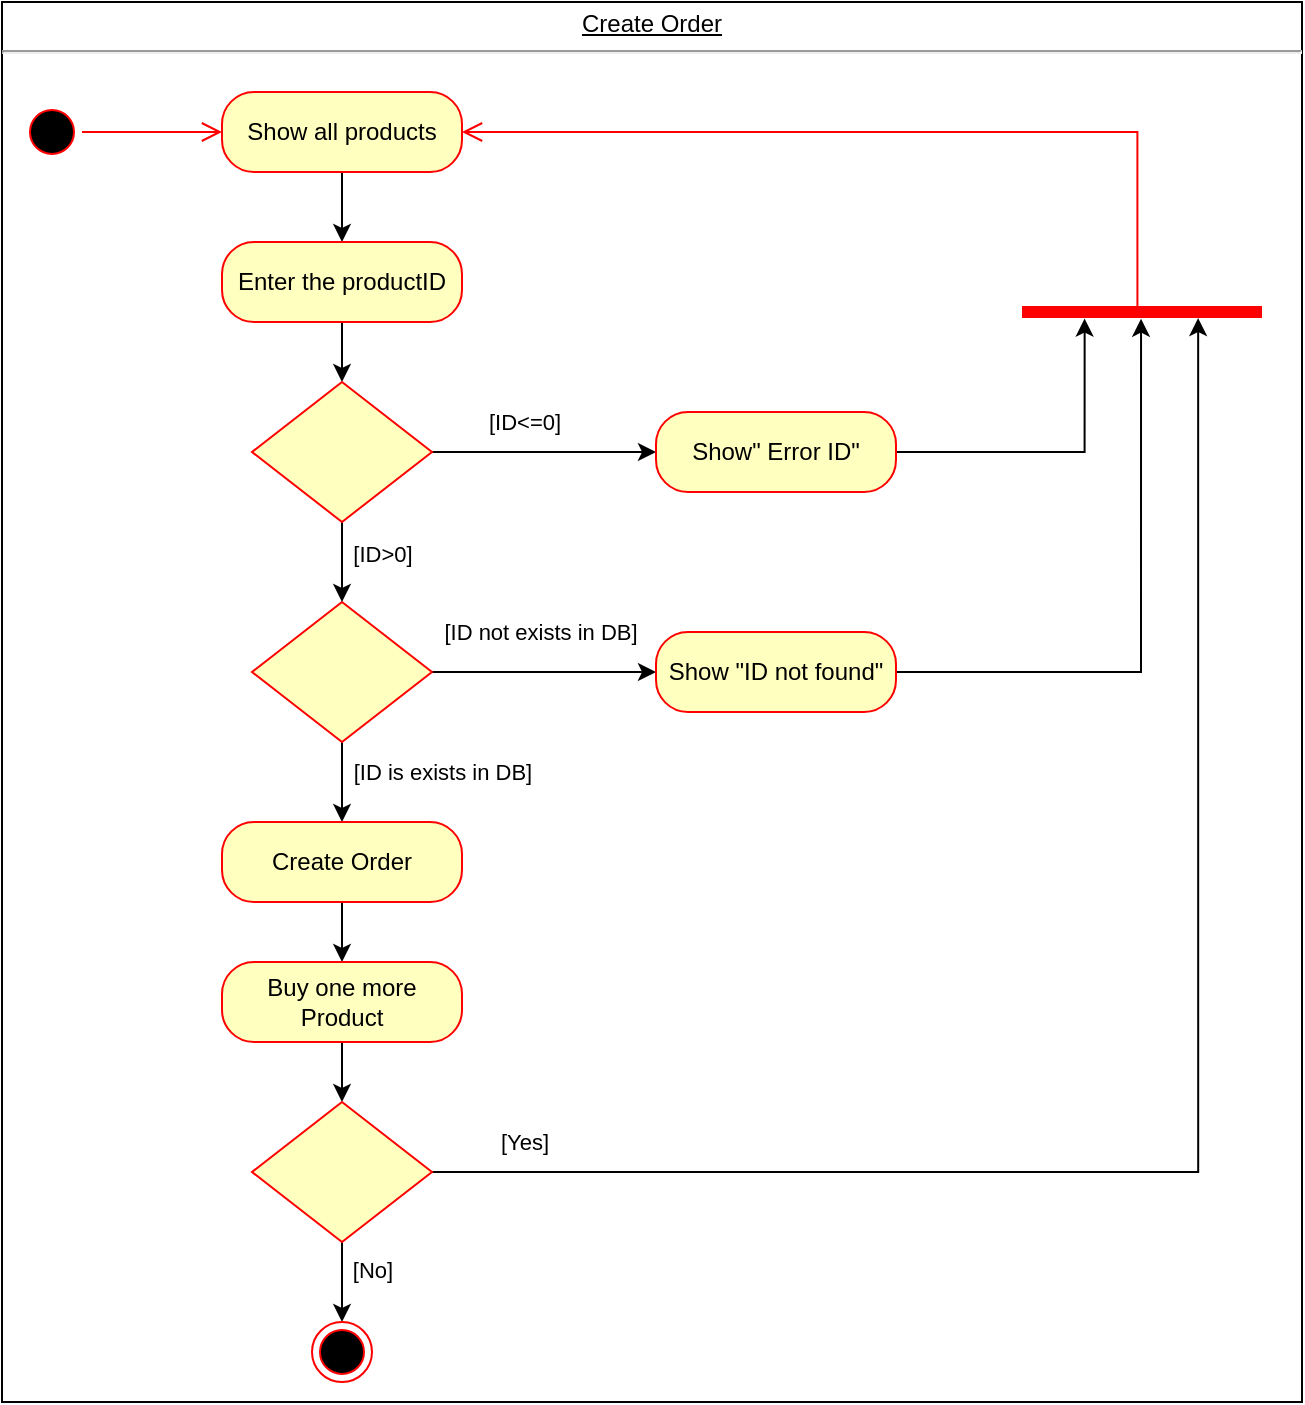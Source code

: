<mxfile version="21.3.7" type="device">
  <diagram id="C5RBs43oDa-KdzZeNtuy" name="Page-1">
    <mxGraphModel dx="1884" dy="1102" grid="1" gridSize="10" guides="1" tooltips="1" connect="1" arrows="1" fold="1" page="1" pageScale="1" pageWidth="1654" pageHeight="2336" math="0" shadow="0">
      <root>
        <mxCell id="WIyWlLk6GJQsqaUBKTNV-0" />
        <mxCell id="WIyWlLk6GJQsqaUBKTNV-1" parent="WIyWlLk6GJQsqaUBKTNV-0" />
        <mxCell id="3zz8hmTe3u4Tq_deE7TS-0" value="&lt;p style=&quot;margin:0px;margin-top:4px;text-align:center;text-decoration:underline;&quot;&gt;Create Order&lt;/p&gt;&lt;hr&gt;&lt;p style=&quot;margin:0px;margin-left:8px;&quot;&gt;&lt;br&gt;&lt;/p&gt;" style="verticalAlign=top;align=left;overflow=fill;fontSize=12;fontFamily=Helvetica;html=1;whiteSpace=wrap;" vertex="1" parent="WIyWlLk6GJQsqaUBKTNV-1">
          <mxGeometry x="380" y="320" width="650" height="700" as="geometry" />
        </mxCell>
        <mxCell id="3zz8hmTe3u4Tq_deE7TS-1" value="" style="ellipse;html=1;shape=startState;fillColor=#000000;strokeColor=#ff0000;" vertex="1" parent="WIyWlLk6GJQsqaUBKTNV-1">
          <mxGeometry x="390" y="370" width="30" height="30" as="geometry" />
        </mxCell>
        <mxCell id="3zz8hmTe3u4Tq_deE7TS-2" value="" style="edgeStyle=orthogonalEdgeStyle;html=1;verticalAlign=bottom;endArrow=open;endSize=8;strokeColor=#ff0000;rounded=0;entryX=0;entryY=0.5;entryDx=0;entryDy=0;" edge="1" source="3zz8hmTe3u4Tq_deE7TS-1" parent="WIyWlLk6GJQsqaUBKTNV-1" target="3zz8hmTe3u4Tq_deE7TS-3">
          <mxGeometry relative="1" as="geometry">
            <mxPoint x="785" y="380" as="targetPoint" />
          </mxGeometry>
        </mxCell>
        <mxCell id="3zz8hmTe3u4Tq_deE7TS-6" style="edgeStyle=orthogonalEdgeStyle;rounded=0;orthogonalLoop=1;jettySize=auto;html=1;exitX=0.5;exitY=1;exitDx=0;exitDy=0;entryX=0.5;entryY=0;entryDx=0;entryDy=0;" edge="1" parent="WIyWlLk6GJQsqaUBKTNV-1" source="3zz8hmTe3u4Tq_deE7TS-3" target="3zz8hmTe3u4Tq_deE7TS-5">
          <mxGeometry relative="1" as="geometry" />
        </mxCell>
        <mxCell id="3zz8hmTe3u4Tq_deE7TS-3" value="&lt;p class=&quot;MsoNormal&quot;&gt;Show all products&lt;/p&gt;" style="rounded=1;whiteSpace=wrap;html=1;arcSize=40;fontColor=#000000;fillColor=#ffffc0;strokeColor=#ff0000;" vertex="1" parent="WIyWlLk6GJQsqaUBKTNV-1">
          <mxGeometry x="490" y="365" width="120" height="40" as="geometry" />
        </mxCell>
        <mxCell id="3zz8hmTe3u4Tq_deE7TS-24" style="edgeStyle=orthogonalEdgeStyle;rounded=0;orthogonalLoop=1;jettySize=auto;html=1;exitX=0.5;exitY=1;exitDx=0;exitDy=0;" edge="1" parent="WIyWlLk6GJQsqaUBKTNV-1" source="3zz8hmTe3u4Tq_deE7TS-5" target="3zz8hmTe3u4Tq_deE7TS-23">
          <mxGeometry relative="1" as="geometry" />
        </mxCell>
        <mxCell id="3zz8hmTe3u4Tq_deE7TS-5" value="&lt;p class=&quot;MsoNormal&quot;&gt;Enter the productID&lt;/p&gt;" style="rounded=1;whiteSpace=wrap;html=1;arcSize=40;fontColor=#000000;fillColor=#ffffc0;strokeColor=#ff0000;" vertex="1" parent="WIyWlLk6GJQsqaUBKTNV-1">
          <mxGeometry x="490" y="440" width="120" height="40" as="geometry" />
        </mxCell>
        <mxCell id="3zz8hmTe3u4Tq_deE7TS-12" style="edgeStyle=orthogonalEdgeStyle;rounded=0;orthogonalLoop=1;jettySize=auto;html=1;exitX=1;exitY=0.5;exitDx=0;exitDy=0;entryX=0;entryY=0.5;entryDx=0;entryDy=0;" edge="1" parent="WIyWlLk6GJQsqaUBKTNV-1" source="3zz8hmTe3u4Tq_deE7TS-7" target="3zz8hmTe3u4Tq_deE7TS-11">
          <mxGeometry relative="1" as="geometry" />
        </mxCell>
        <mxCell id="3zz8hmTe3u4Tq_deE7TS-13" value="[ID not exists in DB]" style="edgeLabel;html=1;align=center;verticalAlign=middle;resizable=0;points=[];" vertex="1" connectable="0" parent="3zz8hmTe3u4Tq_deE7TS-12">
          <mxGeometry x="-0.306" relative="1" as="geometry">
            <mxPoint x="15" y="-20" as="offset" />
          </mxGeometry>
        </mxCell>
        <mxCell id="3zz8hmTe3u4Tq_deE7TS-15" style="edgeStyle=orthogonalEdgeStyle;rounded=0;orthogonalLoop=1;jettySize=auto;html=1;exitX=0.5;exitY=1;exitDx=0;exitDy=0;" edge="1" parent="WIyWlLk6GJQsqaUBKTNV-1" source="3zz8hmTe3u4Tq_deE7TS-7" target="3zz8hmTe3u4Tq_deE7TS-14">
          <mxGeometry relative="1" as="geometry" />
        </mxCell>
        <mxCell id="3zz8hmTe3u4Tq_deE7TS-18" value="[ID is exists in DB]" style="edgeLabel;html=1;align=center;verticalAlign=middle;resizable=0;points=[];" vertex="1" connectable="0" parent="3zz8hmTe3u4Tq_deE7TS-15">
          <mxGeometry x="-0.249" y="-1" relative="1" as="geometry">
            <mxPoint x="51" as="offset" />
          </mxGeometry>
        </mxCell>
        <mxCell id="3zz8hmTe3u4Tq_deE7TS-7" value="" style="rhombus;whiteSpace=wrap;html=1;fontColor=#000000;fillColor=#ffffc0;strokeColor=#ff0000;" vertex="1" parent="WIyWlLk6GJQsqaUBKTNV-1">
          <mxGeometry x="505" y="620" width="90" height="70" as="geometry" />
        </mxCell>
        <mxCell id="3zz8hmTe3u4Tq_deE7TS-36" style="edgeStyle=orthogonalEdgeStyle;rounded=0;orthogonalLoop=1;jettySize=auto;html=1;exitX=1;exitY=0.5;exitDx=0;exitDy=0;entryX=0.496;entryY=0.836;entryDx=0;entryDy=0;entryPerimeter=0;" edge="1" parent="WIyWlLk6GJQsqaUBKTNV-1" source="3zz8hmTe3u4Tq_deE7TS-11" target="3zz8hmTe3u4Tq_deE7TS-32">
          <mxGeometry relative="1" as="geometry" />
        </mxCell>
        <mxCell id="3zz8hmTe3u4Tq_deE7TS-11" value="&lt;p class=&quot;MsoNormal&quot;&gt;Show &quot;ID not found&quot;&lt;/p&gt;" style="rounded=1;whiteSpace=wrap;html=1;arcSize=40;fontColor=#000000;fillColor=#ffffc0;strokeColor=#ff0000;" vertex="1" parent="WIyWlLk6GJQsqaUBKTNV-1">
          <mxGeometry x="707" y="635" width="120" height="40" as="geometry" />
        </mxCell>
        <mxCell id="3zz8hmTe3u4Tq_deE7TS-17" style="edgeStyle=orthogonalEdgeStyle;rounded=0;orthogonalLoop=1;jettySize=auto;html=1;exitX=0.5;exitY=1;exitDx=0;exitDy=0;entryX=0.5;entryY=0;entryDx=0;entryDy=0;" edge="1" parent="WIyWlLk6GJQsqaUBKTNV-1" source="3zz8hmTe3u4Tq_deE7TS-14" target="3zz8hmTe3u4Tq_deE7TS-16">
          <mxGeometry relative="1" as="geometry" />
        </mxCell>
        <mxCell id="3zz8hmTe3u4Tq_deE7TS-14" value="&lt;p class=&quot;MsoNormal&quot;&gt;Create Order&lt;/p&gt;" style="rounded=1;whiteSpace=wrap;html=1;arcSize=40;fontColor=#000000;fillColor=#ffffc0;strokeColor=#ff0000;" vertex="1" parent="WIyWlLk6GJQsqaUBKTNV-1">
          <mxGeometry x="490" y="730" width="120" height="40" as="geometry" />
        </mxCell>
        <mxCell id="3zz8hmTe3u4Tq_deE7TS-20" style="edgeStyle=orthogonalEdgeStyle;rounded=0;orthogonalLoop=1;jettySize=auto;html=1;exitX=0.5;exitY=1;exitDx=0;exitDy=0;" edge="1" parent="WIyWlLk6GJQsqaUBKTNV-1" source="3zz8hmTe3u4Tq_deE7TS-16" target="3zz8hmTe3u4Tq_deE7TS-19">
          <mxGeometry relative="1" as="geometry" />
        </mxCell>
        <mxCell id="3zz8hmTe3u4Tq_deE7TS-16" value="&lt;p class=&quot;MsoNormal&quot;&gt;Buy one more Product&lt;/p&gt;" style="rounded=1;whiteSpace=wrap;html=1;arcSize=40;fontColor=#000000;fillColor=#ffffc0;strokeColor=#ff0000;" vertex="1" parent="WIyWlLk6GJQsqaUBKTNV-1">
          <mxGeometry x="490" y="800" width="120" height="40" as="geometry" />
        </mxCell>
        <mxCell id="3zz8hmTe3u4Tq_deE7TS-22" style="edgeStyle=orthogonalEdgeStyle;rounded=0;orthogonalLoop=1;jettySize=auto;html=1;exitX=0.5;exitY=1;exitDx=0;exitDy=0;entryX=0.5;entryY=0;entryDx=0;entryDy=0;" edge="1" parent="WIyWlLk6GJQsqaUBKTNV-1" source="3zz8hmTe3u4Tq_deE7TS-19" target="3zz8hmTe3u4Tq_deE7TS-21">
          <mxGeometry relative="1" as="geometry" />
        </mxCell>
        <mxCell id="3zz8hmTe3u4Tq_deE7TS-43" value="[No]" style="edgeLabel;html=1;align=center;verticalAlign=middle;resizable=0;points=[];" vertex="1" connectable="0" parent="3zz8hmTe3u4Tq_deE7TS-22">
          <mxGeometry x="-0.288" relative="1" as="geometry">
            <mxPoint x="15" as="offset" />
          </mxGeometry>
        </mxCell>
        <mxCell id="3zz8hmTe3u4Tq_deE7TS-37" style="edgeStyle=orthogonalEdgeStyle;rounded=0;orthogonalLoop=1;jettySize=auto;html=1;exitX=1;exitY=0.5;exitDx=0;exitDy=0;entryX=0.734;entryY=0.805;entryDx=0;entryDy=0;entryPerimeter=0;" edge="1" parent="WIyWlLk6GJQsqaUBKTNV-1" source="3zz8hmTe3u4Tq_deE7TS-19" target="3zz8hmTe3u4Tq_deE7TS-32">
          <mxGeometry relative="1" as="geometry" />
        </mxCell>
        <mxCell id="3zz8hmTe3u4Tq_deE7TS-42" value="[Yes]" style="edgeLabel;html=1;align=center;verticalAlign=middle;resizable=0;points=[];" vertex="1" connectable="0" parent="3zz8hmTe3u4Tq_deE7TS-37">
          <mxGeometry x="-0.883" relative="1" as="geometry">
            <mxPoint x="-2" y="-15" as="offset" />
          </mxGeometry>
        </mxCell>
        <mxCell id="3zz8hmTe3u4Tq_deE7TS-19" value="" style="rhombus;whiteSpace=wrap;html=1;fontColor=#000000;fillColor=#ffffc0;strokeColor=#ff0000;" vertex="1" parent="WIyWlLk6GJQsqaUBKTNV-1">
          <mxGeometry x="505" y="870" width="90" height="70" as="geometry" />
        </mxCell>
        <mxCell id="3zz8hmTe3u4Tq_deE7TS-21" value="" style="ellipse;html=1;shape=endState;fillColor=#000000;strokeColor=#ff0000;" vertex="1" parent="WIyWlLk6GJQsqaUBKTNV-1">
          <mxGeometry x="535" y="980" width="30" height="30" as="geometry" />
        </mxCell>
        <mxCell id="3zz8hmTe3u4Tq_deE7TS-25" style="edgeStyle=orthogonalEdgeStyle;rounded=0;orthogonalLoop=1;jettySize=auto;html=1;exitX=0.5;exitY=1;exitDx=0;exitDy=0;entryX=0.5;entryY=0;entryDx=0;entryDy=0;" edge="1" parent="WIyWlLk6GJQsqaUBKTNV-1" source="3zz8hmTe3u4Tq_deE7TS-23" target="3zz8hmTe3u4Tq_deE7TS-7">
          <mxGeometry relative="1" as="geometry" />
        </mxCell>
        <mxCell id="3zz8hmTe3u4Tq_deE7TS-29" value="[ID&amp;gt;0]" style="edgeLabel;html=1;align=center;verticalAlign=middle;resizable=0;points=[];" vertex="1" connectable="0" parent="3zz8hmTe3u4Tq_deE7TS-25">
          <mxGeometry x="-0.232" y="-1" relative="1" as="geometry">
            <mxPoint x="21" as="offset" />
          </mxGeometry>
        </mxCell>
        <mxCell id="3zz8hmTe3u4Tq_deE7TS-27" style="edgeStyle=orthogonalEdgeStyle;rounded=0;orthogonalLoop=1;jettySize=auto;html=1;exitX=1;exitY=0.5;exitDx=0;exitDy=0;entryX=0;entryY=0.5;entryDx=0;entryDy=0;" edge="1" parent="WIyWlLk6GJQsqaUBKTNV-1" source="3zz8hmTe3u4Tq_deE7TS-23" target="3zz8hmTe3u4Tq_deE7TS-26">
          <mxGeometry relative="1" as="geometry" />
        </mxCell>
        <mxCell id="3zz8hmTe3u4Tq_deE7TS-28" value="[ID&amp;lt;=0]" style="edgeLabel;html=1;align=center;verticalAlign=middle;resizable=0;points=[];" vertex="1" connectable="0" parent="3zz8hmTe3u4Tq_deE7TS-27">
          <mxGeometry x="-0.175" y="1" relative="1" as="geometry">
            <mxPoint y="-14" as="offset" />
          </mxGeometry>
        </mxCell>
        <mxCell id="3zz8hmTe3u4Tq_deE7TS-23" value="" style="rhombus;whiteSpace=wrap;html=1;fontColor=#000000;fillColor=#ffffc0;strokeColor=#ff0000;" vertex="1" parent="WIyWlLk6GJQsqaUBKTNV-1">
          <mxGeometry x="505" y="510" width="90" height="70" as="geometry" />
        </mxCell>
        <mxCell id="3zz8hmTe3u4Tq_deE7TS-35" style="edgeStyle=orthogonalEdgeStyle;rounded=0;orthogonalLoop=1;jettySize=auto;html=1;exitX=1;exitY=0.5;exitDx=0;exitDy=0;entryX=0.261;entryY=0.831;entryDx=0;entryDy=0;entryPerimeter=0;" edge="1" parent="WIyWlLk6GJQsqaUBKTNV-1" source="3zz8hmTe3u4Tq_deE7TS-26" target="3zz8hmTe3u4Tq_deE7TS-32">
          <mxGeometry relative="1" as="geometry" />
        </mxCell>
        <mxCell id="3zz8hmTe3u4Tq_deE7TS-26" value="Show&quot; Error ID&quot;" style="rounded=1;whiteSpace=wrap;html=1;arcSize=40;fontColor=#000000;fillColor=#ffffc0;strokeColor=#ff0000;" vertex="1" parent="WIyWlLk6GJQsqaUBKTNV-1">
          <mxGeometry x="707" y="525" width="120" height="40" as="geometry" />
        </mxCell>
        <mxCell id="3zz8hmTe3u4Tq_deE7TS-32" value="" style="shape=line;html=1;strokeWidth=6;strokeColor=#ff0000;" vertex="1" parent="WIyWlLk6GJQsqaUBKTNV-1">
          <mxGeometry x="890" y="470" width="120" height="10" as="geometry" />
        </mxCell>
        <mxCell id="3zz8hmTe3u4Tq_deE7TS-41" value="" style="edgeStyle=orthogonalEdgeStyle;html=1;verticalAlign=bottom;endArrow=open;endSize=8;strokeColor=#ff0000;rounded=0;exitX=0.481;exitY=0.324;exitDx=0;exitDy=0;exitPerimeter=0;entryX=1;entryY=0.5;entryDx=0;entryDy=0;" edge="1" source="3zz8hmTe3u4Tq_deE7TS-32" parent="WIyWlLk6GJQsqaUBKTNV-1" target="3zz8hmTe3u4Tq_deE7TS-3">
          <mxGeometry relative="1" as="geometry">
            <mxPoint x="940" y="590" as="targetPoint" />
            <mxPoint x="940.04" y="520" as="sourcePoint" />
            <Array as="points">
              <mxPoint x="947" y="385" />
            </Array>
          </mxGeometry>
        </mxCell>
      </root>
    </mxGraphModel>
  </diagram>
</mxfile>
